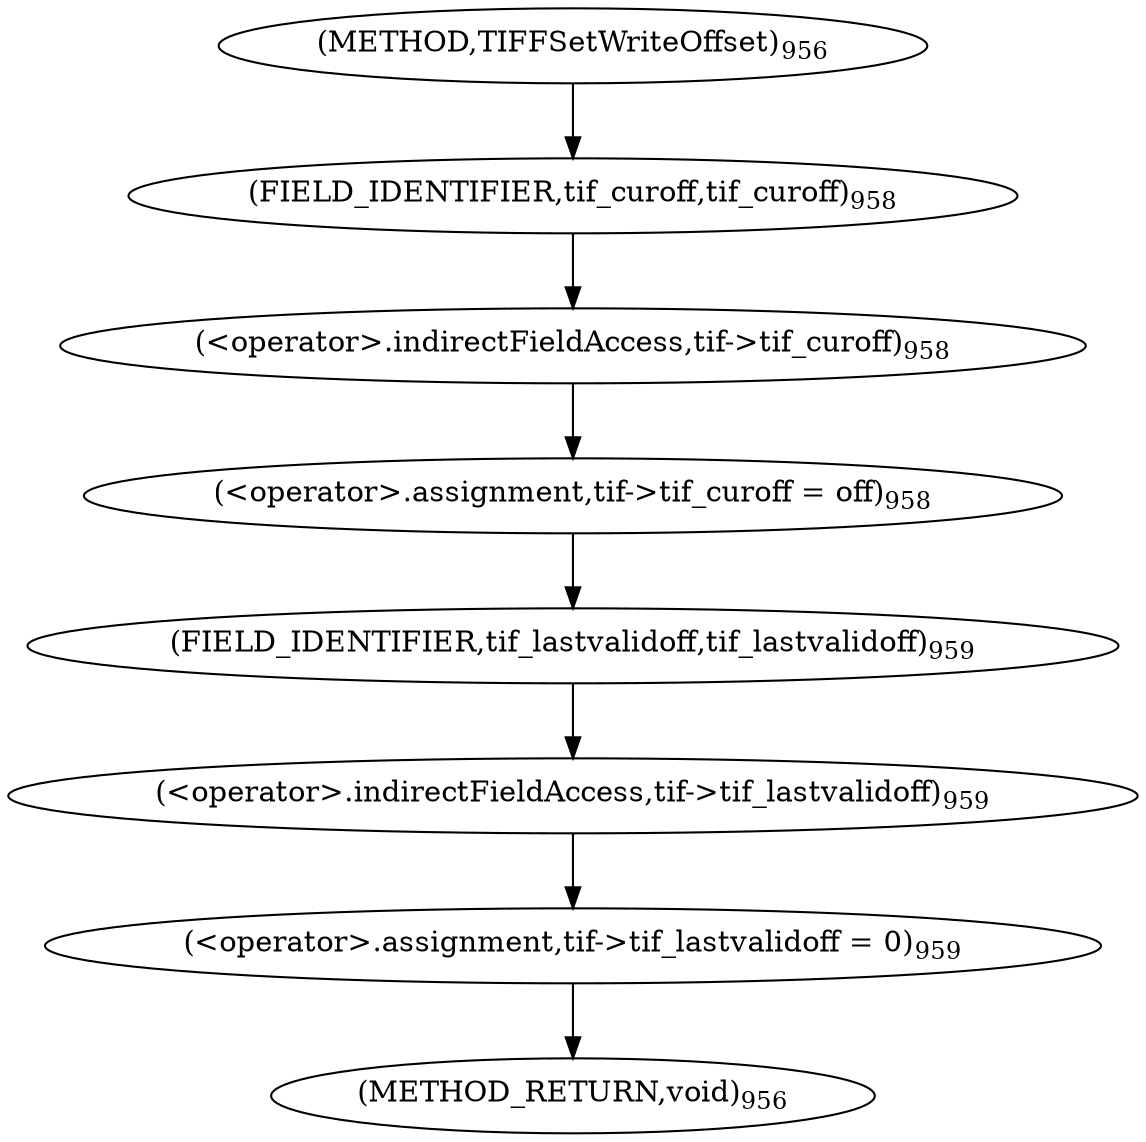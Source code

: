 digraph "TIFFSetWriteOffset" {  
"33137" [label = <(&lt;operator&gt;.assignment,tif-&gt;tif_curoff = off)<SUB>958</SUB>> ]
"33142" [label = <(&lt;operator&gt;.assignment,tif-&gt;tif_lastvalidoff = 0)<SUB>959</SUB>> ]
"33138" [label = <(&lt;operator&gt;.indirectFieldAccess,tif-&gt;tif_curoff)<SUB>958</SUB>> ]
"33143" [label = <(&lt;operator&gt;.indirectFieldAccess,tif-&gt;tif_lastvalidoff)<SUB>959</SUB>> ]
"33140" [label = <(FIELD_IDENTIFIER,tif_curoff,tif_curoff)<SUB>958</SUB>> ]
"33145" [label = <(FIELD_IDENTIFIER,tif_lastvalidoff,tif_lastvalidoff)<SUB>959</SUB>> ]
"33133" [label = <(METHOD,TIFFSetWriteOffset)<SUB>956</SUB>> ]
"33147" [label = <(METHOD_RETURN,void)<SUB>956</SUB>> ]
  "33137" -> "33145" 
  "33142" -> "33147" 
  "33138" -> "33137" 
  "33143" -> "33142" 
  "33140" -> "33138" 
  "33145" -> "33143" 
  "33133" -> "33140" 
}
